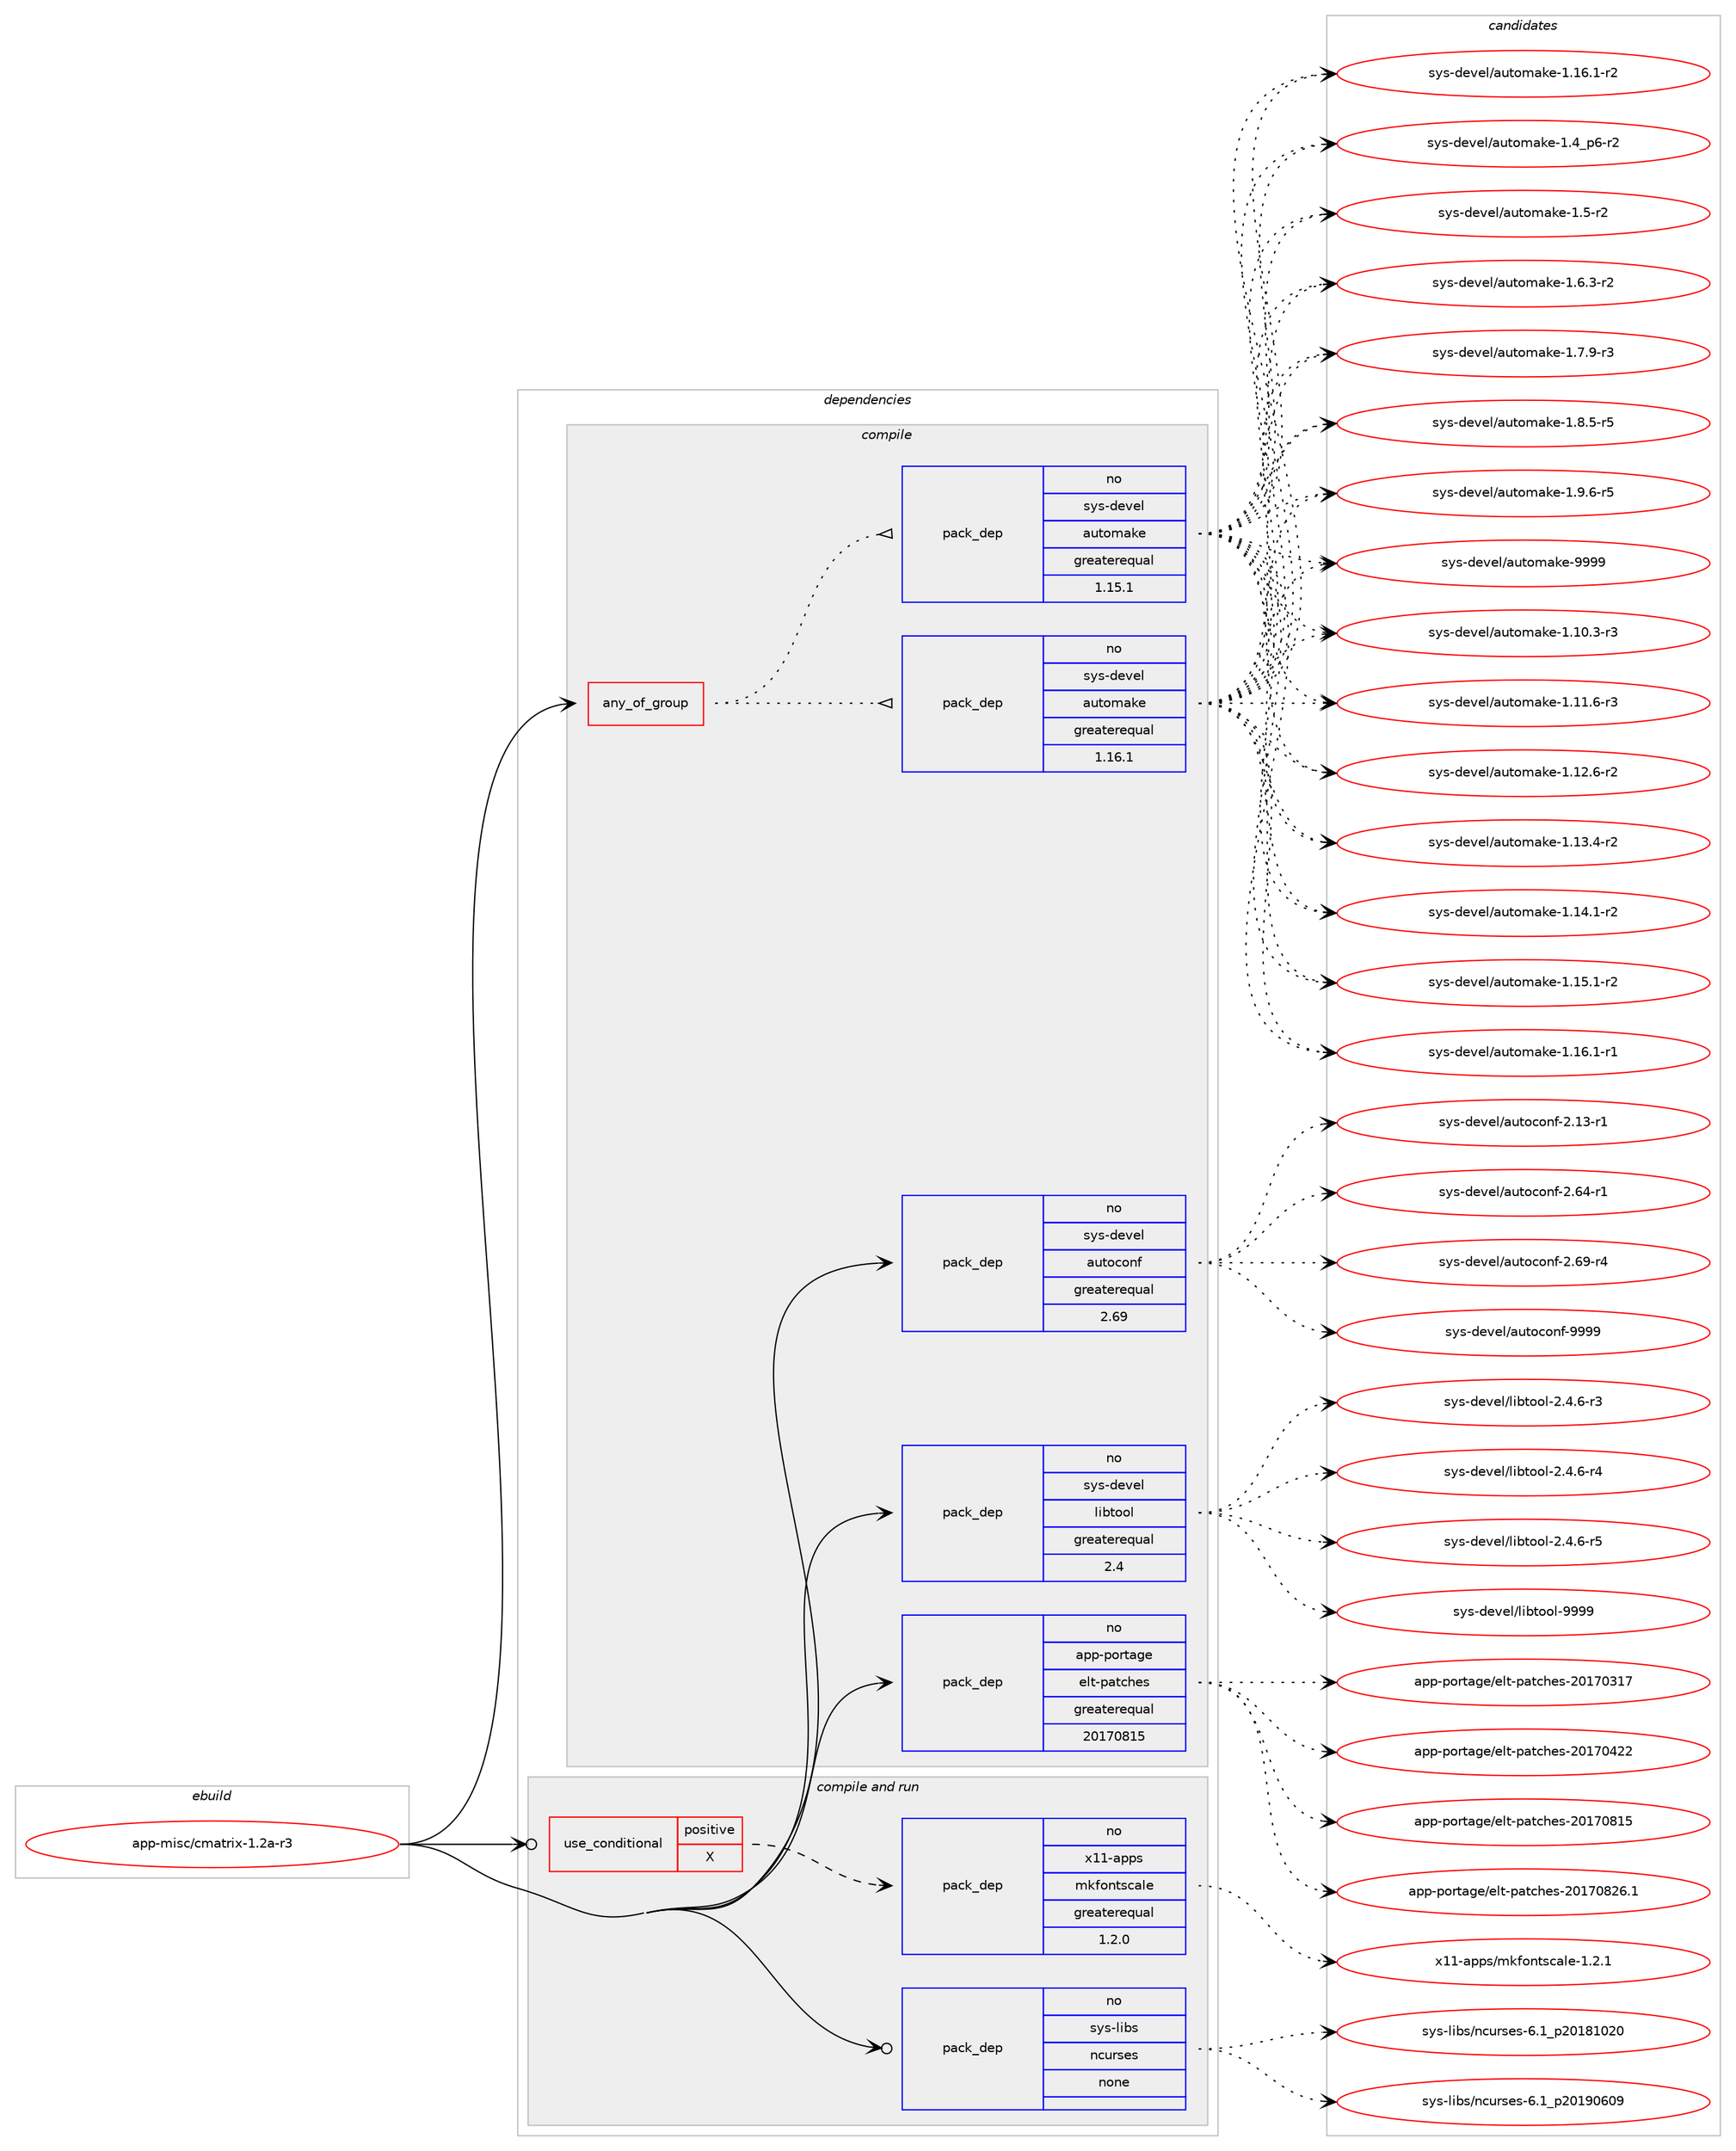 digraph prolog {

# *************
# Graph options
# *************

newrank=true;
concentrate=true;
compound=true;
graph [rankdir=LR,fontname=Helvetica,fontsize=10,ranksep=1.5];#, ranksep=2.5, nodesep=0.2];
edge  [arrowhead=vee];
node  [fontname=Helvetica,fontsize=10];

# **********
# The ebuild
# **********

subgraph cluster_leftcol {
color=gray;
rank=same;
label=<<i>ebuild</i>>;
id [label="app-misc/cmatrix-1.2a-r3", color=red, width=4, href="../app-misc/cmatrix-1.2a-r3.svg"];
}

# ****************
# The dependencies
# ****************

subgraph cluster_midcol {
color=gray;
label=<<i>dependencies</i>>;
subgraph cluster_compile {
fillcolor="#eeeeee";
style=filled;
label=<<i>compile</i>>;
subgraph any8670 {
dependency497982 [label=<<TABLE BORDER="0" CELLBORDER="1" CELLSPACING="0" CELLPADDING="4"><TR><TD CELLPADDING="10">any_of_group</TD></TR></TABLE>>, shape=none, color=red];subgraph pack370044 {
dependency497983 [label=<<TABLE BORDER="0" CELLBORDER="1" CELLSPACING="0" CELLPADDING="4" WIDTH="220"><TR><TD ROWSPAN="6" CELLPADDING="30">pack_dep</TD></TR><TR><TD WIDTH="110">no</TD></TR><TR><TD>sys-devel</TD></TR><TR><TD>automake</TD></TR><TR><TD>greaterequal</TD></TR><TR><TD>1.16.1</TD></TR></TABLE>>, shape=none, color=blue];
}
dependency497982:e -> dependency497983:w [weight=20,style="dotted",arrowhead="oinv"];
subgraph pack370045 {
dependency497984 [label=<<TABLE BORDER="0" CELLBORDER="1" CELLSPACING="0" CELLPADDING="4" WIDTH="220"><TR><TD ROWSPAN="6" CELLPADDING="30">pack_dep</TD></TR><TR><TD WIDTH="110">no</TD></TR><TR><TD>sys-devel</TD></TR><TR><TD>automake</TD></TR><TR><TD>greaterequal</TD></TR><TR><TD>1.15.1</TD></TR></TABLE>>, shape=none, color=blue];
}
dependency497982:e -> dependency497984:w [weight=20,style="dotted",arrowhead="oinv"];
}
id:e -> dependency497982:w [weight=20,style="solid",arrowhead="vee"];
subgraph pack370046 {
dependency497985 [label=<<TABLE BORDER="0" CELLBORDER="1" CELLSPACING="0" CELLPADDING="4" WIDTH="220"><TR><TD ROWSPAN="6" CELLPADDING="30">pack_dep</TD></TR><TR><TD WIDTH="110">no</TD></TR><TR><TD>app-portage</TD></TR><TR><TD>elt-patches</TD></TR><TR><TD>greaterequal</TD></TR><TR><TD>20170815</TD></TR></TABLE>>, shape=none, color=blue];
}
id:e -> dependency497985:w [weight=20,style="solid",arrowhead="vee"];
subgraph pack370047 {
dependency497986 [label=<<TABLE BORDER="0" CELLBORDER="1" CELLSPACING="0" CELLPADDING="4" WIDTH="220"><TR><TD ROWSPAN="6" CELLPADDING="30">pack_dep</TD></TR><TR><TD WIDTH="110">no</TD></TR><TR><TD>sys-devel</TD></TR><TR><TD>autoconf</TD></TR><TR><TD>greaterequal</TD></TR><TR><TD>2.69</TD></TR></TABLE>>, shape=none, color=blue];
}
id:e -> dependency497986:w [weight=20,style="solid",arrowhead="vee"];
subgraph pack370048 {
dependency497987 [label=<<TABLE BORDER="0" CELLBORDER="1" CELLSPACING="0" CELLPADDING="4" WIDTH="220"><TR><TD ROWSPAN="6" CELLPADDING="30">pack_dep</TD></TR><TR><TD WIDTH="110">no</TD></TR><TR><TD>sys-devel</TD></TR><TR><TD>libtool</TD></TR><TR><TD>greaterequal</TD></TR><TR><TD>2.4</TD></TR></TABLE>>, shape=none, color=blue];
}
id:e -> dependency497987:w [weight=20,style="solid",arrowhead="vee"];
}
subgraph cluster_compileandrun {
fillcolor="#eeeeee";
style=filled;
label=<<i>compile and run</i>>;
subgraph cond118952 {
dependency497988 [label=<<TABLE BORDER="0" CELLBORDER="1" CELLSPACING="0" CELLPADDING="4"><TR><TD ROWSPAN="3" CELLPADDING="10">use_conditional</TD></TR><TR><TD>positive</TD></TR><TR><TD>X</TD></TR></TABLE>>, shape=none, color=red];
subgraph pack370049 {
dependency497989 [label=<<TABLE BORDER="0" CELLBORDER="1" CELLSPACING="0" CELLPADDING="4" WIDTH="220"><TR><TD ROWSPAN="6" CELLPADDING="30">pack_dep</TD></TR><TR><TD WIDTH="110">no</TD></TR><TR><TD>x11-apps</TD></TR><TR><TD>mkfontscale</TD></TR><TR><TD>greaterequal</TD></TR><TR><TD>1.2.0</TD></TR></TABLE>>, shape=none, color=blue];
}
dependency497988:e -> dependency497989:w [weight=20,style="dashed",arrowhead="vee"];
}
id:e -> dependency497988:w [weight=20,style="solid",arrowhead="odotvee"];
subgraph pack370050 {
dependency497990 [label=<<TABLE BORDER="0" CELLBORDER="1" CELLSPACING="0" CELLPADDING="4" WIDTH="220"><TR><TD ROWSPAN="6" CELLPADDING="30">pack_dep</TD></TR><TR><TD WIDTH="110">no</TD></TR><TR><TD>sys-libs</TD></TR><TR><TD>ncurses</TD></TR><TR><TD>none</TD></TR><TR><TD></TD></TR></TABLE>>, shape=none, color=blue];
}
id:e -> dependency497990:w [weight=20,style="solid",arrowhead="odotvee"];
}
subgraph cluster_run {
fillcolor="#eeeeee";
style=filled;
label=<<i>run</i>>;
}
}

# **************
# The candidates
# **************

subgraph cluster_choices {
rank=same;
color=gray;
label=<<i>candidates</i>>;

subgraph choice370044 {
color=black;
nodesep=1;
choice11512111545100101118101108479711711611110997107101454946494846514511451 [label="sys-devel/automake-1.10.3-r3", color=red, width=4,href="../sys-devel/automake-1.10.3-r3.svg"];
choice11512111545100101118101108479711711611110997107101454946494946544511451 [label="sys-devel/automake-1.11.6-r3", color=red, width=4,href="../sys-devel/automake-1.11.6-r3.svg"];
choice11512111545100101118101108479711711611110997107101454946495046544511450 [label="sys-devel/automake-1.12.6-r2", color=red, width=4,href="../sys-devel/automake-1.12.6-r2.svg"];
choice11512111545100101118101108479711711611110997107101454946495146524511450 [label="sys-devel/automake-1.13.4-r2", color=red, width=4,href="../sys-devel/automake-1.13.4-r2.svg"];
choice11512111545100101118101108479711711611110997107101454946495246494511450 [label="sys-devel/automake-1.14.1-r2", color=red, width=4,href="../sys-devel/automake-1.14.1-r2.svg"];
choice11512111545100101118101108479711711611110997107101454946495346494511450 [label="sys-devel/automake-1.15.1-r2", color=red, width=4,href="../sys-devel/automake-1.15.1-r2.svg"];
choice11512111545100101118101108479711711611110997107101454946495446494511449 [label="sys-devel/automake-1.16.1-r1", color=red, width=4,href="../sys-devel/automake-1.16.1-r1.svg"];
choice11512111545100101118101108479711711611110997107101454946495446494511450 [label="sys-devel/automake-1.16.1-r2", color=red, width=4,href="../sys-devel/automake-1.16.1-r2.svg"];
choice115121115451001011181011084797117116111109971071014549465295112544511450 [label="sys-devel/automake-1.4_p6-r2", color=red, width=4,href="../sys-devel/automake-1.4_p6-r2.svg"];
choice11512111545100101118101108479711711611110997107101454946534511450 [label="sys-devel/automake-1.5-r2", color=red, width=4,href="../sys-devel/automake-1.5-r2.svg"];
choice115121115451001011181011084797117116111109971071014549465446514511450 [label="sys-devel/automake-1.6.3-r2", color=red, width=4,href="../sys-devel/automake-1.6.3-r2.svg"];
choice115121115451001011181011084797117116111109971071014549465546574511451 [label="sys-devel/automake-1.7.9-r3", color=red, width=4,href="../sys-devel/automake-1.7.9-r3.svg"];
choice115121115451001011181011084797117116111109971071014549465646534511453 [label="sys-devel/automake-1.8.5-r5", color=red, width=4,href="../sys-devel/automake-1.8.5-r5.svg"];
choice115121115451001011181011084797117116111109971071014549465746544511453 [label="sys-devel/automake-1.9.6-r5", color=red, width=4,href="../sys-devel/automake-1.9.6-r5.svg"];
choice115121115451001011181011084797117116111109971071014557575757 [label="sys-devel/automake-9999", color=red, width=4,href="../sys-devel/automake-9999.svg"];
dependency497983:e -> choice11512111545100101118101108479711711611110997107101454946494846514511451:w [style=dotted,weight="100"];
dependency497983:e -> choice11512111545100101118101108479711711611110997107101454946494946544511451:w [style=dotted,weight="100"];
dependency497983:e -> choice11512111545100101118101108479711711611110997107101454946495046544511450:w [style=dotted,weight="100"];
dependency497983:e -> choice11512111545100101118101108479711711611110997107101454946495146524511450:w [style=dotted,weight="100"];
dependency497983:e -> choice11512111545100101118101108479711711611110997107101454946495246494511450:w [style=dotted,weight="100"];
dependency497983:e -> choice11512111545100101118101108479711711611110997107101454946495346494511450:w [style=dotted,weight="100"];
dependency497983:e -> choice11512111545100101118101108479711711611110997107101454946495446494511449:w [style=dotted,weight="100"];
dependency497983:e -> choice11512111545100101118101108479711711611110997107101454946495446494511450:w [style=dotted,weight="100"];
dependency497983:e -> choice115121115451001011181011084797117116111109971071014549465295112544511450:w [style=dotted,weight="100"];
dependency497983:e -> choice11512111545100101118101108479711711611110997107101454946534511450:w [style=dotted,weight="100"];
dependency497983:e -> choice115121115451001011181011084797117116111109971071014549465446514511450:w [style=dotted,weight="100"];
dependency497983:e -> choice115121115451001011181011084797117116111109971071014549465546574511451:w [style=dotted,weight="100"];
dependency497983:e -> choice115121115451001011181011084797117116111109971071014549465646534511453:w [style=dotted,weight="100"];
dependency497983:e -> choice115121115451001011181011084797117116111109971071014549465746544511453:w [style=dotted,weight="100"];
dependency497983:e -> choice115121115451001011181011084797117116111109971071014557575757:w [style=dotted,weight="100"];
}
subgraph choice370045 {
color=black;
nodesep=1;
choice11512111545100101118101108479711711611110997107101454946494846514511451 [label="sys-devel/automake-1.10.3-r3", color=red, width=4,href="../sys-devel/automake-1.10.3-r3.svg"];
choice11512111545100101118101108479711711611110997107101454946494946544511451 [label="sys-devel/automake-1.11.6-r3", color=red, width=4,href="../sys-devel/automake-1.11.6-r3.svg"];
choice11512111545100101118101108479711711611110997107101454946495046544511450 [label="sys-devel/automake-1.12.6-r2", color=red, width=4,href="../sys-devel/automake-1.12.6-r2.svg"];
choice11512111545100101118101108479711711611110997107101454946495146524511450 [label="sys-devel/automake-1.13.4-r2", color=red, width=4,href="../sys-devel/automake-1.13.4-r2.svg"];
choice11512111545100101118101108479711711611110997107101454946495246494511450 [label="sys-devel/automake-1.14.1-r2", color=red, width=4,href="../sys-devel/automake-1.14.1-r2.svg"];
choice11512111545100101118101108479711711611110997107101454946495346494511450 [label="sys-devel/automake-1.15.1-r2", color=red, width=4,href="../sys-devel/automake-1.15.1-r2.svg"];
choice11512111545100101118101108479711711611110997107101454946495446494511449 [label="sys-devel/automake-1.16.1-r1", color=red, width=4,href="../sys-devel/automake-1.16.1-r1.svg"];
choice11512111545100101118101108479711711611110997107101454946495446494511450 [label="sys-devel/automake-1.16.1-r2", color=red, width=4,href="../sys-devel/automake-1.16.1-r2.svg"];
choice115121115451001011181011084797117116111109971071014549465295112544511450 [label="sys-devel/automake-1.4_p6-r2", color=red, width=4,href="../sys-devel/automake-1.4_p6-r2.svg"];
choice11512111545100101118101108479711711611110997107101454946534511450 [label="sys-devel/automake-1.5-r2", color=red, width=4,href="../sys-devel/automake-1.5-r2.svg"];
choice115121115451001011181011084797117116111109971071014549465446514511450 [label="sys-devel/automake-1.6.3-r2", color=red, width=4,href="../sys-devel/automake-1.6.3-r2.svg"];
choice115121115451001011181011084797117116111109971071014549465546574511451 [label="sys-devel/automake-1.7.9-r3", color=red, width=4,href="../sys-devel/automake-1.7.9-r3.svg"];
choice115121115451001011181011084797117116111109971071014549465646534511453 [label="sys-devel/automake-1.8.5-r5", color=red, width=4,href="../sys-devel/automake-1.8.5-r5.svg"];
choice115121115451001011181011084797117116111109971071014549465746544511453 [label="sys-devel/automake-1.9.6-r5", color=red, width=4,href="../sys-devel/automake-1.9.6-r5.svg"];
choice115121115451001011181011084797117116111109971071014557575757 [label="sys-devel/automake-9999", color=red, width=4,href="../sys-devel/automake-9999.svg"];
dependency497984:e -> choice11512111545100101118101108479711711611110997107101454946494846514511451:w [style=dotted,weight="100"];
dependency497984:e -> choice11512111545100101118101108479711711611110997107101454946494946544511451:w [style=dotted,weight="100"];
dependency497984:e -> choice11512111545100101118101108479711711611110997107101454946495046544511450:w [style=dotted,weight="100"];
dependency497984:e -> choice11512111545100101118101108479711711611110997107101454946495146524511450:w [style=dotted,weight="100"];
dependency497984:e -> choice11512111545100101118101108479711711611110997107101454946495246494511450:w [style=dotted,weight="100"];
dependency497984:e -> choice11512111545100101118101108479711711611110997107101454946495346494511450:w [style=dotted,weight="100"];
dependency497984:e -> choice11512111545100101118101108479711711611110997107101454946495446494511449:w [style=dotted,weight="100"];
dependency497984:e -> choice11512111545100101118101108479711711611110997107101454946495446494511450:w [style=dotted,weight="100"];
dependency497984:e -> choice115121115451001011181011084797117116111109971071014549465295112544511450:w [style=dotted,weight="100"];
dependency497984:e -> choice11512111545100101118101108479711711611110997107101454946534511450:w [style=dotted,weight="100"];
dependency497984:e -> choice115121115451001011181011084797117116111109971071014549465446514511450:w [style=dotted,weight="100"];
dependency497984:e -> choice115121115451001011181011084797117116111109971071014549465546574511451:w [style=dotted,weight="100"];
dependency497984:e -> choice115121115451001011181011084797117116111109971071014549465646534511453:w [style=dotted,weight="100"];
dependency497984:e -> choice115121115451001011181011084797117116111109971071014549465746544511453:w [style=dotted,weight="100"];
dependency497984:e -> choice115121115451001011181011084797117116111109971071014557575757:w [style=dotted,weight="100"];
}
subgraph choice370046 {
color=black;
nodesep=1;
choice97112112451121111141169710310147101108116451129711699104101115455048495548514955 [label="app-portage/elt-patches-20170317", color=red, width=4,href="../app-portage/elt-patches-20170317.svg"];
choice97112112451121111141169710310147101108116451129711699104101115455048495548525050 [label="app-portage/elt-patches-20170422", color=red, width=4,href="../app-portage/elt-patches-20170422.svg"];
choice97112112451121111141169710310147101108116451129711699104101115455048495548564953 [label="app-portage/elt-patches-20170815", color=red, width=4,href="../app-portage/elt-patches-20170815.svg"];
choice971121124511211111411697103101471011081164511297116991041011154550484955485650544649 [label="app-portage/elt-patches-20170826.1", color=red, width=4,href="../app-portage/elt-patches-20170826.1.svg"];
dependency497985:e -> choice97112112451121111141169710310147101108116451129711699104101115455048495548514955:w [style=dotted,weight="100"];
dependency497985:e -> choice97112112451121111141169710310147101108116451129711699104101115455048495548525050:w [style=dotted,weight="100"];
dependency497985:e -> choice97112112451121111141169710310147101108116451129711699104101115455048495548564953:w [style=dotted,weight="100"];
dependency497985:e -> choice971121124511211111411697103101471011081164511297116991041011154550484955485650544649:w [style=dotted,weight="100"];
}
subgraph choice370047 {
color=black;
nodesep=1;
choice1151211154510010111810110847971171161119911111010245504649514511449 [label="sys-devel/autoconf-2.13-r1", color=red, width=4,href="../sys-devel/autoconf-2.13-r1.svg"];
choice1151211154510010111810110847971171161119911111010245504654524511449 [label="sys-devel/autoconf-2.64-r1", color=red, width=4,href="../sys-devel/autoconf-2.64-r1.svg"];
choice1151211154510010111810110847971171161119911111010245504654574511452 [label="sys-devel/autoconf-2.69-r4", color=red, width=4,href="../sys-devel/autoconf-2.69-r4.svg"];
choice115121115451001011181011084797117116111991111101024557575757 [label="sys-devel/autoconf-9999", color=red, width=4,href="../sys-devel/autoconf-9999.svg"];
dependency497986:e -> choice1151211154510010111810110847971171161119911111010245504649514511449:w [style=dotted,weight="100"];
dependency497986:e -> choice1151211154510010111810110847971171161119911111010245504654524511449:w [style=dotted,weight="100"];
dependency497986:e -> choice1151211154510010111810110847971171161119911111010245504654574511452:w [style=dotted,weight="100"];
dependency497986:e -> choice115121115451001011181011084797117116111991111101024557575757:w [style=dotted,weight="100"];
}
subgraph choice370048 {
color=black;
nodesep=1;
choice1151211154510010111810110847108105981161111111084550465246544511451 [label="sys-devel/libtool-2.4.6-r3", color=red, width=4,href="../sys-devel/libtool-2.4.6-r3.svg"];
choice1151211154510010111810110847108105981161111111084550465246544511452 [label="sys-devel/libtool-2.4.6-r4", color=red, width=4,href="../sys-devel/libtool-2.4.6-r4.svg"];
choice1151211154510010111810110847108105981161111111084550465246544511453 [label="sys-devel/libtool-2.4.6-r5", color=red, width=4,href="../sys-devel/libtool-2.4.6-r5.svg"];
choice1151211154510010111810110847108105981161111111084557575757 [label="sys-devel/libtool-9999", color=red, width=4,href="../sys-devel/libtool-9999.svg"];
dependency497987:e -> choice1151211154510010111810110847108105981161111111084550465246544511451:w [style=dotted,weight="100"];
dependency497987:e -> choice1151211154510010111810110847108105981161111111084550465246544511452:w [style=dotted,weight="100"];
dependency497987:e -> choice1151211154510010111810110847108105981161111111084550465246544511453:w [style=dotted,weight="100"];
dependency497987:e -> choice1151211154510010111810110847108105981161111111084557575757:w [style=dotted,weight="100"];
}
subgraph choice370049 {
color=black;
nodesep=1;
choice12049494597112112115471091071021111101161159997108101454946504649 [label="x11-apps/mkfontscale-1.2.1", color=red, width=4,href="../x11-apps/mkfontscale-1.2.1.svg"];
dependency497989:e -> choice12049494597112112115471091071021111101161159997108101454946504649:w [style=dotted,weight="100"];
}
subgraph choice370050 {
color=black;
nodesep=1;
choice1151211154510810598115471109911711411510111545544649951125048495649485048 [label="sys-libs/ncurses-6.1_p20181020", color=red, width=4,href="../sys-libs/ncurses-6.1_p20181020.svg"];
choice1151211154510810598115471109911711411510111545544649951125048495748544857 [label="sys-libs/ncurses-6.1_p20190609", color=red, width=4,href="../sys-libs/ncurses-6.1_p20190609.svg"];
dependency497990:e -> choice1151211154510810598115471109911711411510111545544649951125048495649485048:w [style=dotted,weight="100"];
dependency497990:e -> choice1151211154510810598115471109911711411510111545544649951125048495748544857:w [style=dotted,weight="100"];
}
}

}
